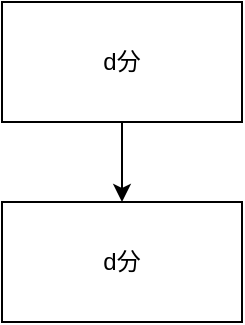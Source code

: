 <mxfile version="20.2.2" type="github"><diagram id="Hq8ZdllXV3nYu9J1vL1P" name="第 1 页"><mxGraphModel dx="946" dy="645" grid="1" gridSize="10" guides="1" tooltips="1" connect="1" arrows="1" fold="1" page="1" pageScale="1" pageWidth="827" pageHeight="1169" math="0" shadow="0"><root><mxCell id="0"/><mxCell id="1" parent="0"/><mxCell id="a39_N2PgUguEac90ZPG6-3" value="" style="edgeStyle=orthogonalEdgeStyle;rounded=0;orthogonalLoop=1;jettySize=auto;html=1;" edge="1" parent="1" source="a39_N2PgUguEac90ZPG6-1" target="a39_N2PgUguEac90ZPG6-2"><mxGeometry relative="1" as="geometry"/></mxCell><mxCell id="a39_N2PgUguEac90ZPG6-1" value="d分" style="rounded=0;whiteSpace=wrap;html=1;" vertex="1" parent="1"><mxGeometry x="100" y="140" width="120" height="60" as="geometry"/></mxCell><mxCell id="a39_N2PgUguEac90ZPG6-2" value="d分" style="rounded=0;whiteSpace=wrap;html=1;" vertex="1" parent="1"><mxGeometry x="100" y="240" width="120" height="60" as="geometry"/></mxCell></root></mxGraphModel></diagram></mxfile>
